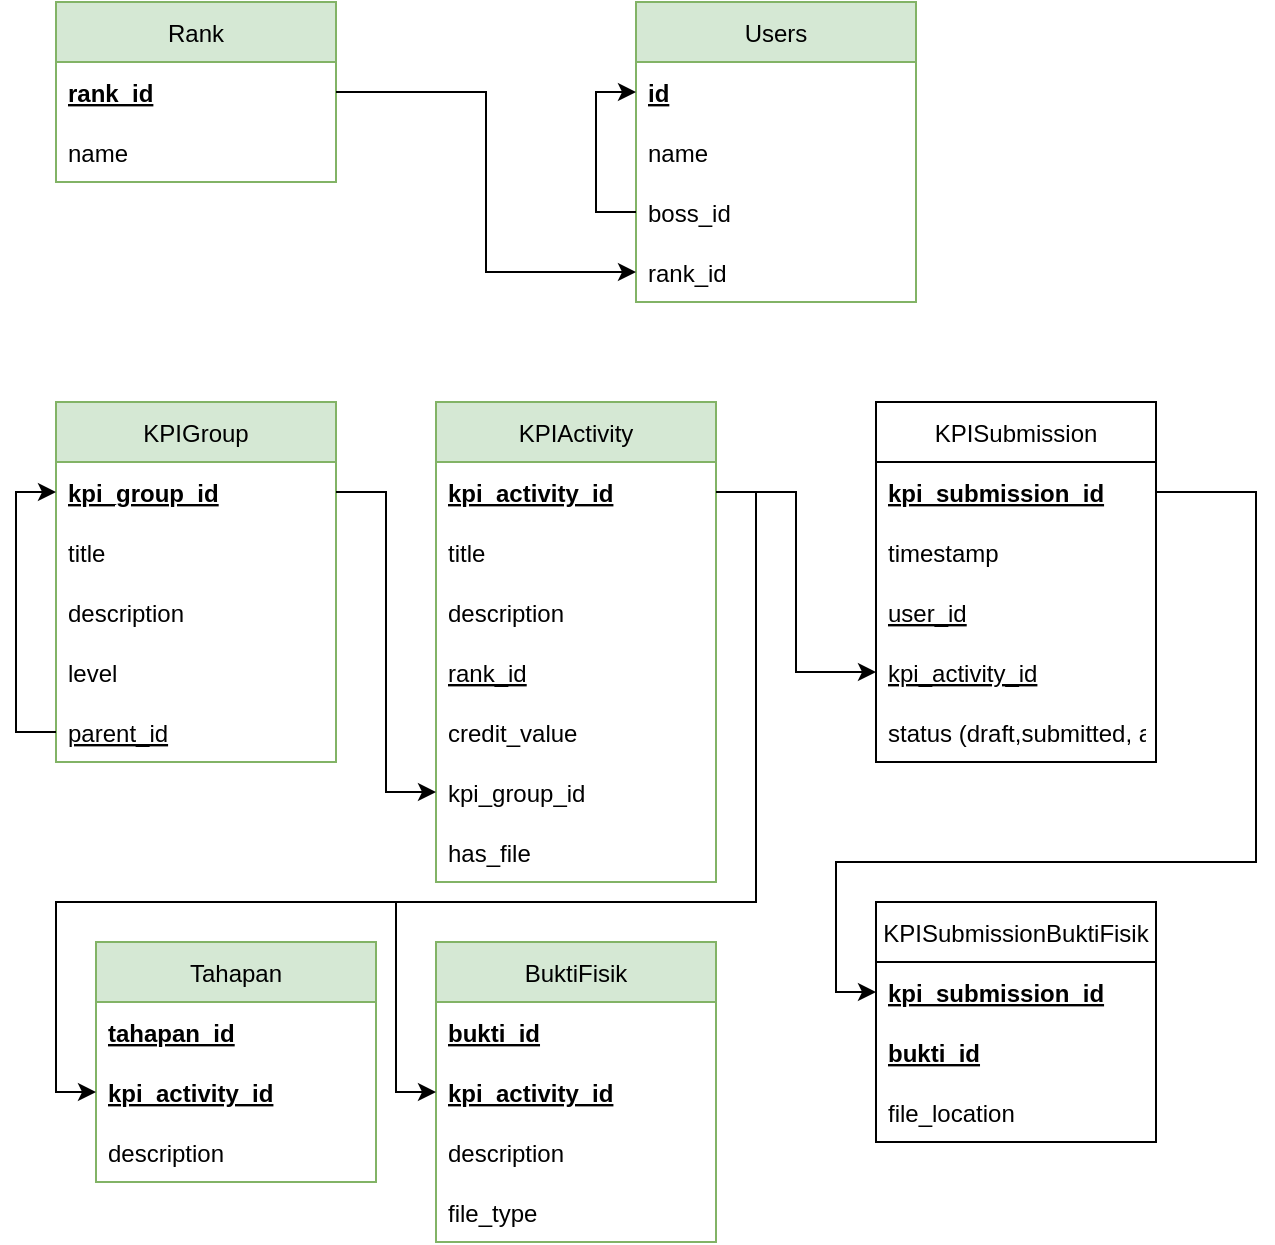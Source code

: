 <mxfile version="17.4.0" type="device" pages="5"><diagram id="14cE-XLhxJ6OmnwKw5Cr" name="PDM"><mxGraphModel dx="1422" dy="762" grid="1" gridSize="10" guides="1" tooltips="1" connect="1" arrows="1" fold="1" page="1" pageScale="1" pageWidth="850" pageHeight="1100" math="0" shadow="0"><root><mxCell id="0"/><mxCell id="1" parent="0"/><mxCell id="bkSKcdSWzAVuyO9yevNX-20" value="Users" style="swimlane;fontStyle=0;childLayout=stackLayout;horizontal=1;startSize=30;horizontalStack=0;resizeParent=1;resizeParentMax=0;resizeLast=0;collapsible=1;marginBottom=0;fillColor=#d5e8d4;strokeColor=#82b366;" parent="1" vertex="1"><mxGeometry x="600" y="150" width="140" height="150" as="geometry"/></mxCell><mxCell id="bkSKcdSWzAVuyO9yevNX-21" value="id" style="text;strokeColor=none;fillColor=none;align=left;verticalAlign=middle;spacingLeft=4;spacingRight=4;overflow=hidden;points=[[0,0.5],[1,0.5]];portConstraint=eastwest;rotatable=0;fontStyle=5" parent="bkSKcdSWzAVuyO9yevNX-20" vertex="1"><mxGeometry y="30" width="140" height="30" as="geometry"/></mxCell><mxCell id="bkSKcdSWzAVuyO9yevNX-22" value="name" style="text;strokeColor=none;fillColor=none;align=left;verticalAlign=middle;spacingLeft=4;spacingRight=4;overflow=hidden;points=[[0,0.5],[1,0.5]];portConstraint=eastwest;rotatable=0;" parent="bkSKcdSWzAVuyO9yevNX-20" vertex="1"><mxGeometry y="60" width="140" height="30" as="geometry"/></mxCell><mxCell id="bkSKcdSWzAVuyO9yevNX-58" style="edgeStyle=orthogonalEdgeStyle;rounded=0;orthogonalLoop=1;jettySize=auto;html=1;exitX=0;exitY=0.5;exitDx=0;exitDy=0;entryX=0;entryY=0.5;entryDx=0;entryDy=0;" parent="bkSKcdSWzAVuyO9yevNX-20" source="bkSKcdSWzAVuyO9yevNX-23" target="bkSKcdSWzAVuyO9yevNX-21" edge="1"><mxGeometry relative="1" as="geometry"/></mxCell><mxCell id="bkSKcdSWzAVuyO9yevNX-23" value="boss_id" style="text;strokeColor=none;fillColor=none;align=left;verticalAlign=middle;spacingLeft=4;spacingRight=4;overflow=hidden;points=[[0,0.5],[1,0.5]];portConstraint=eastwest;rotatable=0;" parent="bkSKcdSWzAVuyO9yevNX-20" vertex="1"><mxGeometry y="90" width="140" height="30" as="geometry"/></mxCell><mxCell id="bkSKcdSWzAVuyO9yevNX-59" value="rank_id" style="text;strokeColor=none;fillColor=none;align=left;verticalAlign=middle;spacingLeft=4;spacingRight=4;overflow=hidden;points=[[0,0.5],[1,0.5]];portConstraint=eastwest;rotatable=0;" parent="bkSKcdSWzAVuyO9yevNX-20" vertex="1"><mxGeometry y="120" width="140" height="30" as="geometry"/></mxCell><mxCell id="bkSKcdSWzAVuyO9yevNX-35" value="KPIActivity" style="swimlane;fontStyle=0;childLayout=stackLayout;horizontal=1;startSize=30;horizontalStack=0;resizeParent=1;resizeParentMax=0;resizeLast=0;collapsible=1;marginBottom=0;fillColor=#d5e8d4;strokeColor=#82b366;" parent="1" vertex="1"><mxGeometry x="500" y="350" width="140" height="240" as="geometry"/></mxCell><mxCell id="bkSKcdSWzAVuyO9yevNX-36" value="kpi_activity_id" style="text;strokeColor=none;fillColor=none;align=left;verticalAlign=middle;spacingLeft=4;spacingRight=4;overflow=hidden;points=[[0,0.5],[1,0.5]];portConstraint=eastwest;rotatable=0;fontStyle=5" parent="bkSKcdSWzAVuyO9yevNX-35" vertex="1"><mxGeometry y="30" width="140" height="30" as="geometry"/></mxCell><mxCell id="bkSKcdSWzAVuyO9yevNX-37" value="title" style="text;strokeColor=none;fillColor=none;align=left;verticalAlign=middle;spacingLeft=4;spacingRight=4;overflow=hidden;points=[[0,0.5],[1,0.5]];portConstraint=eastwest;rotatable=0;" parent="bkSKcdSWzAVuyO9yevNX-35" vertex="1"><mxGeometry y="60" width="140" height="30" as="geometry"/></mxCell><mxCell id="bkSKcdSWzAVuyO9yevNX-38" value="description" style="text;strokeColor=none;fillColor=none;align=left;verticalAlign=middle;spacingLeft=4;spacingRight=4;overflow=hidden;points=[[0,0.5],[1,0.5]];portConstraint=eastwest;rotatable=0;" parent="bkSKcdSWzAVuyO9yevNX-35" vertex="1"><mxGeometry y="90" width="140" height="30" as="geometry"/></mxCell><mxCell id="iRIwtRHynOTm3oCSYxaV-19" value="rank_id" style="text;strokeColor=none;fillColor=none;align=left;verticalAlign=middle;spacingLeft=4;spacingRight=4;overflow=hidden;points=[[0,0.5],[1,0.5]];portConstraint=eastwest;rotatable=0;fontStyle=4" parent="bkSKcdSWzAVuyO9yevNX-35" vertex="1"><mxGeometry y="120" width="140" height="30" as="geometry"/></mxCell><mxCell id="bkSKcdSWzAVuyO9yevNX-40" value="credit_value" style="text;strokeColor=none;fillColor=none;align=left;verticalAlign=middle;spacingLeft=4;spacingRight=4;overflow=hidden;points=[[0,0.5],[1,0.5]];portConstraint=eastwest;rotatable=0;" parent="bkSKcdSWzAVuyO9yevNX-35" vertex="1"><mxGeometry y="150" width="140" height="30" as="geometry"/></mxCell><mxCell id="bkSKcdSWzAVuyO9yevNX-41" value="kpi_group_id" style="text;strokeColor=none;fillColor=none;align=left;verticalAlign=middle;spacingLeft=4;spacingRight=4;overflow=hidden;points=[[0,0.5],[1,0.5]];portConstraint=eastwest;rotatable=0;" parent="bkSKcdSWzAVuyO9yevNX-35" vertex="1"><mxGeometry y="180" width="140" height="30" as="geometry"/></mxCell><mxCell id="bkSKcdSWzAVuyO9yevNX-56" value="has_file" style="text;strokeColor=none;fillColor=none;align=left;verticalAlign=middle;spacingLeft=4;spacingRight=4;overflow=hidden;points=[[0,0.5],[1,0.5]];portConstraint=eastwest;rotatable=0;" parent="bkSKcdSWzAVuyO9yevNX-35" vertex="1"><mxGeometry y="210" width="140" height="30" as="geometry"/></mxCell><mxCell id="bkSKcdSWzAVuyO9yevNX-42" value="KPISubmission" style="swimlane;fontStyle=0;childLayout=stackLayout;horizontal=1;startSize=30;horizontalStack=0;resizeParent=1;resizeParentMax=0;resizeLast=0;collapsible=1;marginBottom=0;" parent="1" vertex="1"><mxGeometry x="720" y="350" width="140" height="180" as="geometry"/></mxCell><mxCell id="iRIwtRHynOTm3oCSYxaV-26" value="kpi_submission_id" style="text;strokeColor=none;fillColor=none;align=left;verticalAlign=middle;spacingLeft=4;spacingRight=4;overflow=hidden;points=[[0,0.5],[1,0.5]];portConstraint=eastwest;rotatable=0;fontStyle=5" parent="bkSKcdSWzAVuyO9yevNX-42" vertex="1"><mxGeometry y="30" width="140" height="30" as="geometry"/></mxCell><mxCell id="bkSKcdSWzAVuyO9yevNX-43" value="timestamp" style="text;strokeColor=none;fillColor=none;align=left;verticalAlign=middle;spacingLeft=4;spacingRight=4;overflow=hidden;points=[[0,0.5],[1,0.5]];portConstraint=eastwest;rotatable=0;fontStyle=0" parent="bkSKcdSWzAVuyO9yevNX-42" vertex="1"><mxGeometry y="60" width="140" height="30" as="geometry"/></mxCell><mxCell id="bkSKcdSWzAVuyO9yevNX-44" value="user_id" style="text;strokeColor=none;fillColor=none;align=left;verticalAlign=middle;spacingLeft=4;spacingRight=4;overflow=hidden;points=[[0,0.5],[1,0.5]];portConstraint=eastwest;rotatable=0;fontStyle=4" parent="bkSKcdSWzAVuyO9yevNX-42" vertex="1"><mxGeometry y="90" width="140" height="30" as="geometry"/></mxCell><mxCell id="bkSKcdSWzAVuyO9yevNX-45" value="kpi_activity_id" style="text;strokeColor=none;fillColor=none;align=left;verticalAlign=middle;spacingLeft=4;spacingRight=4;overflow=hidden;points=[[0,0.5],[1,0.5]];portConstraint=eastwest;rotatable=0;fontStyle=4" parent="bkSKcdSWzAVuyO9yevNX-42" vertex="1"><mxGeometry y="120" width="140" height="30" as="geometry"/></mxCell><mxCell id="bkSKcdSWzAVuyO9yevNX-53" value="status (draft,submitted, approved, declined)" style="text;strokeColor=none;fillColor=none;align=left;verticalAlign=middle;spacingLeft=4;spacingRight=4;overflow=hidden;points=[[0,0.5],[1,0.5]];portConstraint=eastwest;rotatable=0;fontStyle=0" parent="bkSKcdSWzAVuyO9yevNX-42" vertex="1"><mxGeometry y="150" width="140" height="30" as="geometry"/></mxCell><mxCell id="bkSKcdSWzAVuyO9yevNX-55" style="edgeStyle=orthogonalEdgeStyle;rounded=0;orthogonalLoop=1;jettySize=auto;html=1;exitX=1;exitY=0.5;exitDx=0;exitDy=0;entryX=0;entryY=0.5;entryDx=0;entryDy=0;" parent="1" source="bkSKcdSWzAVuyO9yevNX-36" target="bkSKcdSWzAVuyO9yevNX-45" edge="1"><mxGeometry relative="1" as="geometry"/></mxCell><mxCell id="bkSKcdSWzAVuyO9yevNX-60" value="KPIGroup" style="swimlane;fontStyle=0;childLayout=stackLayout;horizontal=1;startSize=30;horizontalStack=0;resizeParent=1;resizeParentMax=0;resizeLast=0;collapsible=1;marginBottom=0;fillColor=#d5e8d4;strokeColor=#82b366;" parent="1" vertex="1"><mxGeometry x="310" y="350" width="140" height="180" as="geometry"/></mxCell><mxCell id="bkSKcdSWzAVuyO9yevNX-61" value="kpi_group_id" style="text;strokeColor=none;fillColor=none;align=left;verticalAlign=middle;spacingLeft=4;spacingRight=4;overflow=hidden;points=[[0,0.5],[1,0.5]];portConstraint=eastwest;rotatable=0;fontStyle=5" parent="bkSKcdSWzAVuyO9yevNX-60" vertex="1"><mxGeometry y="30" width="140" height="30" as="geometry"/></mxCell><mxCell id="bkSKcdSWzAVuyO9yevNX-62" value="title" style="text;strokeColor=none;fillColor=none;align=left;verticalAlign=middle;spacingLeft=4;spacingRight=4;overflow=hidden;points=[[0,0.5],[1,0.5]];portConstraint=eastwest;rotatable=0;" parent="bkSKcdSWzAVuyO9yevNX-60" vertex="1"><mxGeometry y="60" width="140" height="30" as="geometry"/></mxCell><mxCell id="bkSKcdSWzAVuyO9yevNX-63" value="description" style="text;strokeColor=none;fillColor=none;align=left;verticalAlign=middle;spacingLeft=4;spacingRight=4;overflow=hidden;points=[[0,0.5],[1,0.5]];portConstraint=eastwest;rotatable=0;" parent="bkSKcdSWzAVuyO9yevNX-60" vertex="1"><mxGeometry y="90" width="140" height="30" as="geometry"/></mxCell><mxCell id="bkSKcdSWzAVuyO9yevNX-64" value="level" style="text;strokeColor=none;fillColor=none;align=left;verticalAlign=middle;spacingLeft=4;spacingRight=4;overflow=hidden;points=[[0,0.5],[1,0.5]];portConstraint=eastwest;rotatable=0;" parent="bkSKcdSWzAVuyO9yevNX-60" vertex="1"><mxGeometry y="120" width="140" height="30" as="geometry"/></mxCell><mxCell id="iRIwtRHynOTm3oCSYxaV-33" style="edgeStyle=orthogonalEdgeStyle;rounded=0;orthogonalLoop=1;jettySize=auto;html=1;exitX=0;exitY=0.5;exitDx=0;exitDy=0;entryX=0;entryY=0.5;entryDx=0;entryDy=0;" parent="bkSKcdSWzAVuyO9yevNX-60" source="bkSKcdSWzAVuyO9yevNX-65" target="bkSKcdSWzAVuyO9yevNX-61" edge="1"><mxGeometry relative="1" as="geometry"/></mxCell><mxCell id="bkSKcdSWzAVuyO9yevNX-65" value="parent_id" style="text;strokeColor=none;fillColor=none;align=left;verticalAlign=middle;spacingLeft=4;spacingRight=4;overflow=hidden;points=[[0,0.5],[1,0.5]];portConstraint=eastwest;rotatable=0;fontStyle=4" parent="bkSKcdSWzAVuyO9yevNX-60" vertex="1"><mxGeometry y="150" width="140" height="30" as="geometry"/></mxCell><mxCell id="iRIwtRHynOTm3oCSYxaV-1" value="Rank" style="swimlane;fontStyle=0;childLayout=stackLayout;horizontal=1;startSize=30;horizontalStack=0;resizeParent=1;resizeParentMax=0;resizeLast=0;collapsible=1;marginBottom=0;fillColor=#d5e8d4;strokeColor=#82b366;" parent="1" vertex="1"><mxGeometry x="310" y="150" width="140" height="90" as="geometry"/></mxCell><mxCell id="iRIwtRHynOTm3oCSYxaV-2" value="rank_id" style="text;strokeColor=none;fillColor=none;align=left;verticalAlign=middle;spacingLeft=4;spacingRight=4;overflow=hidden;points=[[0,0.5],[1,0.5]];portConstraint=eastwest;rotatable=0;fontStyle=5" parent="iRIwtRHynOTm3oCSYxaV-1" vertex="1"><mxGeometry y="30" width="140" height="30" as="geometry"/></mxCell><mxCell id="iRIwtRHynOTm3oCSYxaV-3" value="name" style="text;strokeColor=none;fillColor=none;align=left;verticalAlign=middle;spacingLeft=4;spacingRight=4;overflow=hidden;points=[[0,0.5],[1,0.5]];portConstraint=eastwest;rotatable=0;" parent="iRIwtRHynOTm3oCSYxaV-1" vertex="1"><mxGeometry y="60" width="140" height="30" as="geometry"/></mxCell><mxCell id="iRIwtRHynOTm3oCSYxaV-7" value="Tahapan" style="swimlane;fontStyle=0;childLayout=stackLayout;horizontal=1;startSize=30;horizontalStack=0;resizeParent=1;resizeParentMax=0;resizeLast=0;collapsible=1;marginBottom=0;fillColor=#d5e8d4;strokeColor=#82b366;" parent="1" vertex="1"><mxGeometry x="330" y="620" width="140" height="120" as="geometry"/></mxCell><mxCell id="iRIwtRHynOTm3oCSYxaV-8" value="tahapan_id" style="text;strokeColor=none;fillColor=none;align=left;verticalAlign=middle;spacingLeft=4;spacingRight=4;overflow=hidden;points=[[0,0.5],[1,0.5]];portConstraint=eastwest;rotatable=0;fontStyle=5" parent="iRIwtRHynOTm3oCSYxaV-7" vertex="1"><mxGeometry y="30" width="140" height="30" as="geometry"/></mxCell><mxCell id="iRIwtRHynOTm3oCSYxaV-9" value="kpi_activity_id" style="text;strokeColor=none;fillColor=none;align=left;verticalAlign=middle;spacingLeft=4;spacingRight=4;overflow=hidden;points=[[0,0.5],[1,0.5]];portConstraint=eastwest;rotatable=0;fontStyle=5" parent="iRIwtRHynOTm3oCSYxaV-7" vertex="1"><mxGeometry y="60" width="140" height="30" as="geometry"/></mxCell><mxCell id="iRIwtRHynOTm3oCSYxaV-10" value="description" style="text;strokeColor=none;fillColor=none;align=left;verticalAlign=middle;spacingLeft=4;spacingRight=4;overflow=hidden;points=[[0,0.5],[1,0.5]];portConstraint=eastwest;rotatable=0;" parent="iRIwtRHynOTm3oCSYxaV-7" vertex="1"><mxGeometry y="90" width="140" height="30" as="geometry"/></mxCell><mxCell id="iRIwtRHynOTm3oCSYxaV-14" value="BuktiFisik" style="swimlane;fontStyle=0;childLayout=stackLayout;horizontal=1;startSize=30;horizontalStack=0;resizeParent=1;resizeParentMax=0;resizeLast=0;collapsible=1;marginBottom=0;fillColor=#d5e8d4;strokeColor=#82b366;" parent="1" vertex="1"><mxGeometry x="500" y="620" width="140" height="150" as="geometry"/></mxCell><mxCell id="iRIwtRHynOTm3oCSYxaV-15" value="bukti_id" style="text;strokeColor=none;fillColor=none;align=left;verticalAlign=middle;spacingLeft=4;spacingRight=4;overflow=hidden;points=[[0,0.5],[1,0.5]];portConstraint=eastwest;rotatable=0;fontStyle=5" parent="iRIwtRHynOTm3oCSYxaV-14" vertex="1"><mxGeometry y="30" width="140" height="30" as="geometry"/></mxCell><mxCell id="iRIwtRHynOTm3oCSYxaV-16" value="kpi_activity_id" style="text;strokeColor=none;fillColor=none;align=left;verticalAlign=middle;spacingLeft=4;spacingRight=4;overflow=hidden;points=[[0,0.5],[1,0.5]];portConstraint=eastwest;rotatable=0;fontStyle=5" parent="iRIwtRHynOTm3oCSYxaV-14" vertex="1"><mxGeometry y="60" width="140" height="30" as="geometry"/></mxCell><mxCell id="iRIwtRHynOTm3oCSYxaV-17" value="description" style="text;strokeColor=none;fillColor=none;align=left;verticalAlign=middle;spacingLeft=4;spacingRight=4;overflow=hidden;points=[[0,0.5],[1,0.5]];portConstraint=eastwest;rotatable=0;" parent="iRIwtRHynOTm3oCSYxaV-14" vertex="1"><mxGeometry y="90" width="140" height="30" as="geometry"/></mxCell><mxCell id="iRIwtRHynOTm3oCSYxaV-18" value="file_type" style="text;strokeColor=none;fillColor=none;align=left;verticalAlign=middle;spacingLeft=4;spacingRight=4;overflow=hidden;points=[[0,0.5],[1,0.5]];portConstraint=eastwest;rotatable=0;" parent="iRIwtRHynOTm3oCSYxaV-14" vertex="1"><mxGeometry y="120" width="140" height="30" as="geometry"/></mxCell><mxCell id="iRIwtRHynOTm3oCSYxaV-20" value="KPISubmissionBuktiFisik" style="swimlane;fontStyle=0;childLayout=stackLayout;horizontal=1;startSize=30;horizontalStack=0;resizeParent=1;resizeParentMax=0;resizeLast=0;collapsible=1;marginBottom=0;" parent="1" vertex="1"><mxGeometry x="720" y="600" width="140" height="120" as="geometry"/></mxCell><mxCell id="iRIwtRHynOTm3oCSYxaV-21" value="kpi_submission_id" style="text;strokeColor=none;fillColor=none;align=left;verticalAlign=middle;spacingLeft=4;spacingRight=4;overflow=hidden;points=[[0,0.5],[1,0.5]];portConstraint=eastwest;rotatable=0;fontStyle=5" parent="iRIwtRHynOTm3oCSYxaV-20" vertex="1"><mxGeometry y="30" width="140" height="30" as="geometry"/></mxCell><mxCell id="iRIwtRHynOTm3oCSYxaV-28" value="bukti_id" style="text;strokeColor=none;fillColor=none;align=left;verticalAlign=middle;spacingLeft=4;spacingRight=4;overflow=hidden;points=[[0,0.5],[1,0.5]];portConstraint=eastwest;rotatable=0;fontStyle=5" parent="iRIwtRHynOTm3oCSYxaV-20" vertex="1"><mxGeometry y="60" width="140" height="30" as="geometry"/></mxCell><mxCell id="iRIwtRHynOTm3oCSYxaV-24" value="file_location" style="text;strokeColor=none;fillColor=none;align=left;verticalAlign=middle;spacingLeft=4;spacingRight=4;overflow=hidden;points=[[0,0.5],[1,0.5]];portConstraint=eastwest;rotatable=0;" parent="iRIwtRHynOTm3oCSYxaV-20" vertex="1"><mxGeometry y="90" width="140" height="30" as="geometry"/></mxCell><mxCell id="iRIwtRHynOTm3oCSYxaV-30" style="edgeStyle=orthogonalEdgeStyle;rounded=0;orthogonalLoop=1;jettySize=auto;html=1;exitX=1;exitY=0.5;exitDx=0;exitDy=0;entryX=0;entryY=0.5;entryDx=0;entryDy=0;" parent="1" source="iRIwtRHynOTm3oCSYxaV-26" target="iRIwtRHynOTm3oCSYxaV-21" edge="1"><mxGeometry relative="1" as="geometry"><Array as="points"><mxPoint x="910" y="395"/><mxPoint x="910" y="580"/><mxPoint x="700" y="580"/><mxPoint x="700" y="645"/></Array></mxGeometry></mxCell><mxCell id="iRIwtRHynOTm3oCSYxaV-31" style="edgeStyle=orthogonalEdgeStyle;rounded=0;orthogonalLoop=1;jettySize=auto;html=1;exitX=1;exitY=0.5;exitDx=0;exitDy=0;entryX=0;entryY=0.5;entryDx=0;entryDy=0;" parent="1" source="iRIwtRHynOTm3oCSYxaV-2" target="bkSKcdSWzAVuyO9yevNX-59" edge="1"><mxGeometry relative="1" as="geometry"/></mxCell><mxCell id="iRIwtRHynOTm3oCSYxaV-32" style="edgeStyle=orthogonalEdgeStyle;rounded=0;orthogonalLoop=1;jettySize=auto;html=1;exitX=1;exitY=0.5;exitDx=0;exitDy=0;entryX=0;entryY=0.5;entryDx=0;entryDy=0;" parent="1" source="bkSKcdSWzAVuyO9yevNX-61" target="bkSKcdSWzAVuyO9yevNX-41" edge="1"><mxGeometry relative="1" as="geometry"/></mxCell><mxCell id="iRIwtRHynOTm3oCSYxaV-34" style="edgeStyle=orthogonalEdgeStyle;rounded=0;orthogonalLoop=1;jettySize=auto;html=1;exitX=1;exitY=0.5;exitDx=0;exitDy=0;entryX=0;entryY=0.5;entryDx=0;entryDy=0;" parent="1" source="bkSKcdSWzAVuyO9yevNX-36" target="iRIwtRHynOTm3oCSYxaV-9" edge="1"><mxGeometry relative="1" as="geometry"><Array as="points"><mxPoint x="660" y="395"/><mxPoint x="660" y="600"/><mxPoint x="310" y="600"/><mxPoint x="310" y="695"/></Array></mxGeometry></mxCell><mxCell id="iRIwtRHynOTm3oCSYxaV-35" style="edgeStyle=orthogonalEdgeStyle;rounded=0;orthogonalLoop=1;jettySize=auto;html=1;exitX=1;exitY=0.5;exitDx=0;exitDy=0;entryX=0;entryY=0.5;entryDx=0;entryDy=0;" parent="1" source="bkSKcdSWzAVuyO9yevNX-36" target="iRIwtRHynOTm3oCSYxaV-16" edge="1"><mxGeometry relative="1" as="geometry"><mxPoint x="670" y="670" as="targetPoint"/><Array as="points"><mxPoint x="660" y="395"/><mxPoint x="660" y="600"/><mxPoint x="480" y="600"/><mxPoint x="480" y="695"/></Array></mxGeometry></mxCell></root></mxGraphModel></diagram><diagram name="PDMScrapped" id="Z7CkFbzLG-oOicDCG9cI"><mxGraphModel dx="1422" dy="762" grid="1" gridSize="10" guides="1" tooltips="1" connect="1" arrows="1" fold="1" page="1" pageScale="1" pageWidth="850" pageHeight="1100" math="0" shadow="0"><root><mxCell id="kWEoszTuLVrnUbtyvOeo-0"/><mxCell id="kWEoszTuLVrnUbtyvOeo-1" parent="kWEoszTuLVrnUbtyvOeo-0"/><mxCell id="kWEoszTuLVrnUbtyvOeo-2" value="Users" style="swimlane;fontStyle=0;childLayout=stackLayout;horizontal=1;startSize=30;horizontalStack=0;resizeParent=1;resizeParentMax=0;resizeLast=0;collapsible=1;marginBottom=0;fillColor=#d5e8d4;strokeColor=#82b366;" parent="kWEoszTuLVrnUbtyvOeo-1" vertex="1"><mxGeometry x="600" y="260" width="140" height="60" as="geometry"/></mxCell><mxCell id="kWEoszTuLVrnUbtyvOeo-7" value=" " style="text;strokeColor=none;fillColor=none;align=left;verticalAlign=middle;spacingLeft=4;spacingRight=4;overflow=hidden;points=[[0,0.5],[1,0.5]];portConstraint=eastwest;rotatable=0;" parent="kWEoszTuLVrnUbtyvOeo-2" vertex="1"><mxGeometry y="30" width="140" height="30" as="geometry"/></mxCell><mxCell id="kWEoszTuLVrnUbtyvOeo-8" value="KPIActivity" style="swimlane;fontStyle=0;childLayout=stackLayout;horizontal=1;startSize=30;horizontalStack=0;resizeParent=1;resizeParentMax=0;resizeLast=0;collapsible=1;marginBottom=0;fillColor=#d5e8d4;strokeColor=#82b366;" parent="kWEoszTuLVrnUbtyvOeo-1" vertex="1"><mxGeometry x="500" y="350" width="140" height="60" as="geometry"/></mxCell><mxCell id="kWEoszTuLVrnUbtyvOeo-14" value=" " style="text;strokeColor=none;fillColor=none;align=left;verticalAlign=middle;spacingLeft=4;spacingRight=4;overflow=hidden;points=[[0,0.5],[1,0.5]];portConstraint=eastwest;rotatable=0;" parent="kWEoszTuLVrnUbtyvOeo-8" vertex="1"><mxGeometry y="30" width="140" height="30" as="geometry"/></mxCell><mxCell id="kWEoszTuLVrnUbtyvOeo-16" value="KPISubmission" style="swimlane;fontStyle=0;childLayout=stackLayout;horizontal=1;startSize=30;horizontalStack=0;resizeParent=1;resizeParentMax=0;resizeLast=0;collapsible=1;marginBottom=0;" parent="kWEoszTuLVrnUbtyvOeo-1" vertex="1"><mxGeometry x="720" y="350" width="140" height="60" as="geometry"/></mxCell><mxCell id="kWEoszTuLVrnUbtyvOeo-20" value=" " style="text;strokeColor=none;fillColor=none;align=left;verticalAlign=middle;spacingLeft=4;spacingRight=4;overflow=hidden;points=[[0,0.5],[1,0.5]];portConstraint=eastwest;rotatable=0;fontStyle=4" parent="kWEoszTuLVrnUbtyvOeo-16" vertex="1"><mxGeometry y="30" width="140" height="30" as="geometry"/></mxCell><mxCell id="kWEoszTuLVrnUbtyvOeo-25" style="edgeStyle=orthogonalEdgeStyle;rounded=0;orthogonalLoop=1;jettySize=auto;html=1;exitX=1;exitY=0.5;exitDx=0;exitDy=0;entryX=0;entryY=0.5;entryDx=0;entryDy=0;" parent="kWEoszTuLVrnUbtyvOeo-1" target="kWEoszTuLVrnUbtyvOeo-20" edge="1"><mxGeometry relative="1" as="geometry"><mxPoint x="640" y="395" as="sourcePoint"/></mxGeometry></mxCell><mxCell id="kWEoszTuLVrnUbtyvOeo-26" value="KPIGroup" style="swimlane;fontStyle=0;childLayout=stackLayout;horizontal=1;startSize=30;horizontalStack=0;resizeParent=1;resizeParentMax=0;resizeLast=0;collapsible=1;marginBottom=0;fillColor=#d5e8d4;strokeColor=#82b366;" parent="kWEoszTuLVrnUbtyvOeo-1" vertex="1"><mxGeometry x="310" y="350" width="140" height="60" as="geometry"/></mxCell><mxCell id="kWEoszTuLVrnUbtyvOeo-33" value=" " style="text;strokeColor=none;fillColor=none;align=left;verticalAlign=middle;spacingLeft=4;spacingRight=4;overflow=hidden;points=[[0,0.5],[1,0.5]];portConstraint=eastwest;rotatable=0;" parent="kWEoszTuLVrnUbtyvOeo-26" vertex="1"><mxGeometry y="30" width="140" height="30" as="geometry"/></mxCell><mxCell id="kWEoszTuLVrnUbtyvOeo-34" value="Rank" style="swimlane;fontStyle=0;childLayout=stackLayout;horizontal=1;startSize=30;horizontalStack=0;resizeParent=1;resizeParentMax=0;resizeLast=0;collapsible=1;marginBottom=0;fillColor=#d5e8d4;strokeColor=#82b366;" parent="kWEoszTuLVrnUbtyvOeo-1" vertex="1"><mxGeometry x="310" y="260" width="140" height="60" as="geometry"/></mxCell><mxCell id="kWEoszTuLVrnUbtyvOeo-35" value=" " style="text;strokeColor=none;fillColor=none;align=left;verticalAlign=middle;spacingLeft=4;spacingRight=4;overflow=hidden;points=[[0,0.5],[1,0.5]];portConstraint=eastwest;rotatable=0;fontStyle=5" parent="kWEoszTuLVrnUbtyvOeo-34" vertex="1"><mxGeometry y="30" width="140" height="30" as="geometry"/></mxCell><mxCell id="kWEoszTuLVrnUbtyvOeo-37" value="Tahapan" style="swimlane;fontStyle=0;childLayout=stackLayout;horizontal=1;startSize=30;horizontalStack=0;resizeParent=1;resizeParentMax=0;resizeLast=0;collapsible=1;marginBottom=0;fillColor=#d5e8d4;strokeColor=#82b366;" parent="kWEoszTuLVrnUbtyvOeo-1" vertex="1"><mxGeometry x="332" y="485" width="140" height="60" as="geometry"/></mxCell><mxCell id="kWEoszTuLVrnUbtyvOeo-39" value=" " style="text;strokeColor=none;fillColor=none;align=left;verticalAlign=middle;spacingLeft=4;spacingRight=4;overflow=hidden;points=[[0,0.5],[1,0.5]];portConstraint=eastwest;rotatable=0;fontStyle=5" parent="kWEoszTuLVrnUbtyvOeo-37" vertex="1"><mxGeometry y="30" width="140" height="30" as="geometry"/></mxCell><mxCell id="kWEoszTuLVrnUbtyvOeo-41" value="BuktiFisik" style="swimlane;fontStyle=0;childLayout=stackLayout;horizontal=1;startSize=30;horizontalStack=0;resizeParent=1;resizeParentMax=0;resizeLast=0;collapsible=1;marginBottom=0;fillColor=#d5e8d4;strokeColor=#82b366;" parent="kWEoszTuLVrnUbtyvOeo-1" vertex="1"><mxGeometry x="502" y="485" width="140" height="60" as="geometry"/></mxCell><mxCell id="kWEoszTuLVrnUbtyvOeo-43" value=" " style="text;strokeColor=none;fillColor=none;align=left;verticalAlign=middle;spacingLeft=4;spacingRight=4;overflow=hidden;points=[[0,0.5],[1,0.5]];portConstraint=eastwest;rotatable=0;fontStyle=5" parent="kWEoszTuLVrnUbtyvOeo-41" vertex="1"><mxGeometry y="30" width="140" height="30" as="geometry"/></mxCell><mxCell id="kWEoszTuLVrnUbtyvOeo-46" value="KPISubmissionBuktiFisik" style="swimlane;fontStyle=0;childLayout=stackLayout;horizontal=1;startSize=30;horizontalStack=0;resizeParent=1;resizeParentMax=0;resizeLast=0;collapsible=1;marginBottom=0;" parent="kWEoszTuLVrnUbtyvOeo-1" vertex="1"><mxGeometry x="720" y="480" width="140" height="60" as="geometry"/></mxCell><mxCell id="kWEoszTuLVrnUbtyvOeo-49" value=" " style="text;strokeColor=none;fillColor=none;align=left;verticalAlign=middle;spacingLeft=4;spacingRight=4;overflow=hidden;points=[[0,0.5],[1,0.5]];portConstraint=eastwest;rotatable=0;" parent="kWEoszTuLVrnUbtyvOeo-46" vertex="1"><mxGeometry y="30" width="140" height="30" as="geometry"/></mxCell><mxCell id="kWEoszTuLVrnUbtyvOeo-52" style="edgeStyle=orthogonalEdgeStyle;rounded=0;orthogonalLoop=1;jettySize=auto;html=1;exitX=1;exitY=0.5;exitDx=0;exitDy=0;entryX=0;entryY=0.5;entryDx=0;entryDy=0;" parent="kWEoszTuLVrnUbtyvOeo-1" source="kWEoszTuLVrnUbtyvOeo-35" target="kWEoszTuLVrnUbtyvOeo-7" edge="1"><mxGeometry relative="1" as="geometry"/></mxCell><mxCell id="kWEoszTuLVrnUbtyvOeo-53" style="edgeStyle=orthogonalEdgeStyle;rounded=0;orthogonalLoop=1;jettySize=auto;html=1;exitX=1;exitY=0.5;exitDx=0;exitDy=0;entryX=0;entryY=0.5;entryDx=0;entryDy=0;" parent="kWEoszTuLVrnUbtyvOeo-1" target="kWEoszTuLVrnUbtyvOeo-14" edge="1"><mxGeometry relative="1" as="geometry"><mxPoint x="450" y="395" as="sourcePoint"/></mxGeometry></mxCell><mxCell id="kWEoszTuLVrnUbtyvOeo-54" style="edgeStyle=orthogonalEdgeStyle;rounded=0;orthogonalLoop=1;jettySize=auto;html=1;exitX=1;exitY=0.5;exitDx=0;exitDy=0;entryX=0;entryY=0.5;entryDx=0;entryDy=0;" parent="kWEoszTuLVrnUbtyvOeo-1" target="kWEoszTuLVrnUbtyvOeo-39" edge="1"><mxGeometry relative="1" as="geometry"><Array as="points"><mxPoint x="660" y="395"/><mxPoint x="660" y="460"/><mxPoint x="310" y="460"/><mxPoint x="310" y="530"/><mxPoint x="330" y="530"/></Array><mxPoint x="640" y="395" as="sourcePoint"/></mxGeometry></mxCell><mxCell id="kWEoszTuLVrnUbtyvOeo-55" style="edgeStyle=orthogonalEdgeStyle;rounded=0;orthogonalLoop=1;jettySize=auto;html=1;exitX=1;exitY=0.5;exitDx=0;exitDy=0;entryX=0;entryY=0.5;entryDx=0;entryDy=0;" parent="kWEoszTuLVrnUbtyvOeo-1" target="kWEoszTuLVrnUbtyvOeo-43" edge="1"><mxGeometry relative="1" as="geometry"><mxPoint x="670" y="670" as="targetPoint"/><Array as="points"><mxPoint x="660" y="395"/><mxPoint x="660" y="460"/><mxPoint x="480" y="460"/><mxPoint x="480" y="530"/><mxPoint x="500" y="530"/></Array><mxPoint x="640" y="395" as="sourcePoint"/></mxGeometry></mxCell><mxCell id="C5mwc8EPxgnjVbsPDSWz-5" style="edgeStyle=orthogonalEdgeStyle;rounded=0;orthogonalLoop=1;jettySize=auto;html=1;exitX=1;exitY=0.5;exitDx=0;exitDy=0;entryX=0;entryY=0.5;entryDx=0;entryDy=0;" parent="kWEoszTuLVrnUbtyvOeo-1" source="kWEoszTuLVrnUbtyvOeo-20" target="kWEoszTuLVrnUbtyvOeo-49" edge="1"><mxGeometry relative="1" as="geometry"/></mxCell></root></mxGraphModel></diagram><diagram id="fQbHtcslWgyyXIqBcAwb" name="Use Case Diagram"><mxGraphModel dx="1422" dy="705" grid="1" gridSize="10" guides="1" tooltips="1" connect="1" arrows="1" fold="1" page="1" pageScale="1" pageWidth="850" pageHeight="1100" math="0" shadow="0"><root><mxCell id="0"/><mxCell id="1" parent="0"/><mxCell id="isBqxsUpVCNuH2wF9ffJ-40" value="" style="rounded=0;whiteSpace=wrap;html=1;" parent="1" vertex="1"><mxGeometry x="130" y="150" width="600" height="630" as="geometry"/></mxCell><mxCell id="isBqxsUpVCNuH2wF9ffJ-12" style="rounded=0;orthogonalLoop=1;jettySize=auto;html=1;exitX=1;exitY=0;exitDx=0;exitDy=0;entryX=0;entryY=0.5;entryDx=0;entryDy=0;" parent="1" source="isBqxsUpVCNuH2wF9ffJ-4" target="isBqxsUpVCNuH2wF9ffJ-5" edge="1"><mxGeometry relative="1" as="geometry"/></mxCell><mxCell id="isBqxsUpVCNuH2wF9ffJ-14" style="edgeStyle=none;rounded=0;orthogonalLoop=1;jettySize=auto;html=1;exitX=1;exitY=0.5;exitDx=0;exitDy=0;entryX=0;entryY=0.5;entryDx=0;entryDy=0;endArrow=classic;endFill=1;" parent="1" source="isBqxsUpVCNuH2wF9ffJ-4" target="isBqxsUpVCNuH2wF9ffJ-6" edge="1"><mxGeometry relative="1" as="geometry"/></mxCell><mxCell id="isBqxsUpVCNuH2wF9ffJ-15" style="edgeStyle=none;rounded=0;orthogonalLoop=1;jettySize=auto;html=1;exitX=1;exitY=1;exitDx=0;exitDy=0;entryX=0;entryY=0.5;entryDx=0;entryDy=0;endArrow=classic;endFill=1;" parent="1" source="isBqxsUpVCNuH2wF9ffJ-4" target="isBqxsUpVCNuH2wF9ffJ-7" edge="1"><mxGeometry relative="1" as="geometry"/></mxCell><mxCell id="isBqxsUpVCNuH2wF9ffJ-4" value="Mengelola Aktivitas KPI" style="ellipse;whiteSpace=wrap;html=1;fillColor=#fff2cc;strokeColor=#d6b656;" parent="1" vertex="1"><mxGeometry x="150" y="250" width="120" height="50" as="geometry"/></mxCell><mxCell id="isBqxsUpVCNuH2wF9ffJ-5" value="Menambah Aktivitas KPI" style="ellipse;whiteSpace=wrap;html=1;fillColor=#fff2cc;strokeColor=#d6b656;" parent="1" vertex="1"><mxGeometry x="310" y="170" width="150" height="50" as="geometry"/></mxCell><mxCell id="isBqxsUpVCNuH2wF9ffJ-6" value="Memperbarui Aktivitas KPI" style="ellipse;whiteSpace=wrap;html=1;fillColor=#fff2cc;strokeColor=#d6b656;" parent="1" vertex="1"><mxGeometry x="340" y="250" width="120" height="50" as="geometry"/></mxCell><mxCell id="isBqxsUpVCNuH2wF9ffJ-7" value="Menghapus Aktivitas KPI" style="ellipse;whiteSpace=wrap;html=1;fillColor=#fff2cc;strokeColor=#d6b656;" parent="1" vertex="1"><mxGeometry x="310" y="330" width="150" height="50" as="geometry"/></mxCell><mxCell id="isBqxsUpVCNuH2wF9ffJ-16" style="edgeStyle=none;rounded=0;orthogonalLoop=1;jettySize=auto;html=1;exitX=1;exitY=0;exitDx=0;exitDy=0;entryX=0;entryY=0.5;entryDx=0;entryDy=0;endArrow=classic;endFill=1;" parent="1" source="isBqxsUpVCNuH2wF9ffJ-8" target="isBqxsUpVCNuH2wF9ffJ-9" edge="1"><mxGeometry relative="1" as="geometry"/></mxCell><mxCell id="isBqxsUpVCNuH2wF9ffJ-17" style="edgeStyle=none;rounded=0;orthogonalLoop=1;jettySize=auto;html=1;exitX=1;exitY=0.5;exitDx=0;exitDy=0;entryX=0;entryY=0.5;entryDx=0;entryDy=0;endArrow=classic;endFill=1;" parent="1" source="isBqxsUpVCNuH2wF9ffJ-8" target="isBqxsUpVCNuH2wF9ffJ-10" edge="1"><mxGeometry relative="1" as="geometry"/></mxCell><mxCell id="isBqxsUpVCNuH2wF9ffJ-18" style="edgeStyle=none;rounded=0;orthogonalLoop=1;jettySize=auto;html=1;exitX=1;exitY=1;exitDx=0;exitDy=0;entryX=0;entryY=0.5;entryDx=0;entryDy=0;endArrow=classic;endFill=1;" parent="1" source="isBqxsUpVCNuH2wF9ffJ-8" target="isBqxsUpVCNuH2wF9ffJ-11" edge="1"><mxGeometry relative="1" as="geometry"/></mxCell><mxCell id="isBqxsUpVCNuH2wF9ffJ-8" value="Mengelola Pengguna" style="ellipse;whiteSpace=wrap;html=1;fillColor=#fff2cc;strokeColor=#d6b656;" parent="1" vertex="1"><mxGeometry x="150" y="490" width="120" height="50" as="geometry"/></mxCell><mxCell id="isBqxsUpVCNuH2wF9ffJ-9" value="Melihat Daftar Pengguna" style="ellipse;whiteSpace=wrap;html=1;fillColor=#fff2cc;strokeColor=#d6b656;" parent="1" vertex="1"><mxGeometry x="310" y="410" width="120" height="50" as="geometry"/></mxCell><mxCell id="isBqxsUpVCNuH2wF9ffJ-10" value="Mereset Password Pengguna" style="ellipse;whiteSpace=wrap;html=1;fillColor=#fff2cc;strokeColor=#d6b656;" parent="1" vertex="1"><mxGeometry x="340" y="490" width="120" height="50" as="geometry"/></mxCell><mxCell id="isBqxsUpVCNuH2wF9ffJ-11" value="Menghapus Pengguna" style="ellipse;whiteSpace=wrap;html=1;fillColor=#fff2cc;strokeColor=#d6b656;" parent="1" vertex="1"><mxGeometry x="310" y="570" width="120" height="50" as="geometry"/></mxCell><mxCell id="isBqxsUpVCNuH2wF9ffJ-37" style="edgeStyle=none;rounded=0;orthogonalLoop=1;jettySize=auto;html=1;entryX=0;entryY=0.5;entryDx=0;entryDy=0;endArrow=classic;endFill=1;" parent="1" source="isBqxsUpVCNuH2wF9ffJ-19" target="isBqxsUpVCNuH2wF9ffJ-4" edge="1"><mxGeometry relative="1" as="geometry"/></mxCell><mxCell id="isBqxsUpVCNuH2wF9ffJ-38" style="edgeStyle=none;rounded=0;orthogonalLoop=1;jettySize=auto;html=1;entryX=0;entryY=0.5;entryDx=0;entryDy=0;endArrow=classic;endFill=1;" parent="1" source="isBqxsUpVCNuH2wF9ffJ-19" target="isBqxsUpVCNuH2wF9ffJ-8" edge="1"><mxGeometry relative="1" as="geometry"/></mxCell><mxCell id="isBqxsUpVCNuH2wF9ffJ-19" value="Administrator" style="shape=umlActor;verticalLabelPosition=bottom;verticalAlign=top;html=1;outlineConnect=0;" parent="1" vertex="1"><mxGeometry x="60" y="350" width="30" height="60" as="geometry"/></mxCell><mxCell id="isBqxsUpVCNuH2wF9ffJ-20" value="Menambahkan Pengajuan KPI Pribadi" style="ellipse;whiteSpace=wrap;html=1;fillColor=#fff2cc;strokeColor=#d6b656;" parent="1" vertex="1"><mxGeometry x="510" y="160" width="120" height="70" as="geometry"/></mxCell><mxCell id="isBqxsUpVCNuH2wF9ffJ-29" style="edgeStyle=none;rounded=0;orthogonalLoop=1;jettySize=auto;html=1;entryX=1;entryY=0.5;entryDx=0;entryDy=0;endArrow=classic;endFill=1;" parent="1" source="isBqxsUpVCNuH2wF9ffJ-21" target="isBqxsUpVCNuH2wF9ffJ-20" edge="1"><mxGeometry relative="1" as="geometry"/></mxCell><mxCell id="isBqxsUpVCNuH2wF9ffJ-30" style="edgeStyle=none;rounded=0;orthogonalLoop=1;jettySize=auto;html=1;entryX=1;entryY=0.5;entryDx=0;entryDy=0;endArrow=classic;endFill=1;" parent="1" source="isBqxsUpVCNuH2wF9ffJ-21" target="isBqxsUpVCNuH2wF9ffJ-22" edge="1"><mxGeometry relative="1" as="geometry"/></mxCell><mxCell id="isBqxsUpVCNuH2wF9ffJ-31" style="edgeStyle=none;rounded=0;orthogonalLoop=1;jettySize=auto;html=1;entryX=1;entryY=0.5;entryDx=0;entryDy=0;endArrow=classic;endFill=1;" parent="1" source="isBqxsUpVCNuH2wF9ffJ-21" target="isBqxsUpVCNuH2wF9ffJ-23" edge="1"><mxGeometry relative="1" as="geometry"/></mxCell><mxCell id="isBqxsUpVCNuH2wF9ffJ-32" style="edgeStyle=none;rounded=0;orthogonalLoop=1;jettySize=auto;html=1;entryX=1;entryY=0.5;entryDx=0;entryDy=0;endArrow=classic;endFill=1;" parent="1" source="isBqxsUpVCNuH2wF9ffJ-21" target="isBqxsUpVCNuH2wF9ffJ-27" edge="1"><mxGeometry relative="1" as="geometry"/></mxCell><mxCell id="isBqxsUpVCNuH2wF9ffJ-21" value="Pegawai" style="shape=umlActor;verticalLabelPosition=bottom;verticalAlign=top;html=1;outlineConnect=0;" parent="1" vertex="1"><mxGeometry x="770" y="282.5" width="30" height="60" as="geometry"/></mxCell><mxCell id="isBqxsUpVCNuH2wF9ffJ-22" value="Mengunggah bukti Pengajuan KPI Pribadi" style="ellipse;whiteSpace=wrap;html=1;fillColor=#fff2cc;strokeColor=#d6b656;" parent="1" vertex="1"><mxGeometry x="580" y="240" width="120" height="70" as="geometry"/></mxCell><mxCell id="isBqxsUpVCNuH2wF9ffJ-23" value="Mengubah Pengajuan KPI Pribadi" style="ellipse;whiteSpace=wrap;html=1;fillColor=#fff2cc;strokeColor=#d6b656;" parent="1" vertex="1"><mxGeometry x="520" y="330" width="120" height="70" as="geometry"/></mxCell><mxCell id="isBqxsUpVCNuH2wF9ffJ-33" style="edgeStyle=none;rounded=0;orthogonalLoop=1;jettySize=auto;html=1;entryX=1;entryY=0.5;entryDx=0;entryDy=0;endArrow=classic;endFill=1;" parent="1" source="isBqxsUpVCNuH2wF9ffJ-24" target="isBqxsUpVCNuH2wF9ffJ-28" edge="1"><mxGeometry relative="1" as="geometry"/></mxCell><mxCell id="isBqxsUpVCNuH2wF9ffJ-34" style="edgeStyle=none;rounded=0;orthogonalLoop=1;jettySize=auto;html=1;entryX=1;entryY=0.5;entryDx=0;entryDy=0;endArrow=classic;endFill=1;" parent="1" source="isBqxsUpVCNuH2wF9ffJ-24" target="isBqxsUpVCNuH2wF9ffJ-25" edge="1"><mxGeometry relative="1" as="geometry"/></mxCell><mxCell id="isBqxsUpVCNuH2wF9ffJ-35" style="edgeStyle=none;rounded=0;orthogonalLoop=1;jettySize=auto;html=1;entryX=1;entryY=0.5;entryDx=0;entryDy=0;endArrow=classic;endFill=1;" parent="1" source="isBqxsUpVCNuH2wF9ffJ-24" target="isBqxsUpVCNuH2wF9ffJ-26" edge="1"><mxGeometry relative="1" as="geometry"/></mxCell><mxCell id="isBqxsUpVCNuH2wF9ffJ-24" value="Atasan Pegawai" style="shape=umlActor;verticalLabelPosition=bottom;verticalAlign=top;html=1;outlineConnect=0;" parent="1" vertex="1"><mxGeometry x="770" y="580" width="30" height="60" as="geometry"/></mxCell><mxCell id="isBqxsUpVCNuH2wF9ffJ-25" value="Menyetujui Pengajuan KPI Pribadi Bawahan" style="ellipse;whiteSpace=wrap;html=1;fillColor=#fff2cc;strokeColor=#d6b656;" parent="1" vertex="1"><mxGeometry x="540" y="570" width="150" height="70" as="geometry"/></mxCell><mxCell id="isBqxsUpVCNuH2wF9ffJ-26" value="Menolak Pengajuan KPI Pribadi Bawahan" style="ellipse;whiteSpace=wrap;html=1;fillColor=#fff2cc;strokeColor=#d6b656;" parent="1" vertex="1"><mxGeometry x="540" y="690" width="150" height="70" as="geometry"/></mxCell><mxCell id="isBqxsUpVCNuH2wF9ffJ-27" value="Melihat nilai KPI Pribadi" style="ellipse;whiteSpace=wrap;html=1;fillColor=#fff2cc;strokeColor=#d6b656;" parent="1" vertex="1"><mxGeometry x="530" y="420" width="120" height="50" as="geometry"/></mxCell><mxCell id="isBqxsUpVCNuH2wF9ffJ-28" value="Melihat nilai KPI Bawahan" style="ellipse;whiteSpace=wrap;html=1;fillColor=#fff2cc;strokeColor=#d6b656;" parent="1" vertex="1"><mxGeometry x="555" y="485" width="120" height="50" as="geometry"/></mxCell></root></mxGraphModel></diagram><diagram id="iZVg2Rw6KUp7ba-JozIJ" name="System Architecture"><mxGraphModel dx="1016" dy="504" grid="1" gridSize="10" guides="1" tooltips="1" connect="1" arrows="1" fold="1" page="1" pageScale="1" pageWidth="850" pageHeight="1100" math="0" shadow="0"><root><mxCell id="0"/><mxCell id="1" parent="0"/><mxCell id="98GbFTSgMTQg-Mwfw-Ba-6" value="" style="group" parent="1" vertex="1" connectable="0"><mxGeometry x="245" y="380" width="70" height="64" as="geometry"/></mxCell><mxCell id="98GbFTSgMTQg-Mwfw-Ba-4" value="" style="group" parent="98GbFTSgMTQg-Mwfw-Ba-6" vertex="1" connectable="0"><mxGeometry width="70" height="44" as="geometry"/></mxCell><mxCell id="98GbFTSgMTQg-Mwfw-Ba-2" value="" style="verticalLabelPosition=bottom;html=1;verticalAlign=top;align=center;strokeColor=none;fillColor=#00BEF2;shape=mxgraph.azure.laptop;pointerEvents=1;" parent="98GbFTSgMTQg-Mwfw-Ba-4" vertex="1"><mxGeometry x="20" width="50" height="30" as="geometry"/></mxCell><mxCell id="98GbFTSgMTQg-Mwfw-Ba-3" value="" style="sketch=0;outlineConnect=0;fontColor=#232F3E;gradientColor=none;fillColor=#232F3D;strokeColor=none;dashed=0;verticalLabelPosition=bottom;verticalAlign=top;align=center;html=1;fontSize=12;fontStyle=0;aspect=fixed;pointerEvents=1;shape=mxgraph.aws4.user;" parent="98GbFTSgMTQg-Mwfw-Ba-4" vertex="1"><mxGeometry y="10" width="34" height="34" as="geometry"/></mxCell><mxCell id="98GbFTSgMTQg-Mwfw-Ba-5" value="User 1" style="text;html=1;align=center;verticalAlign=middle;resizable=0;points=[];autosize=1;strokeColor=none;fillColor=none;" parent="98GbFTSgMTQg-Mwfw-Ba-6" vertex="1"><mxGeometry x="10" y="44" width="50" height="20" as="geometry"/></mxCell><mxCell id="98GbFTSgMTQg-Mwfw-Ba-7" value="" style="rounded=0;whiteSpace=wrap;html=1;fillColor=#dae8fc;strokeColor=#6c8ebf;" parent="1" vertex="1"><mxGeometry x="290" y="90" width="390" height="190" as="geometry"/></mxCell><mxCell id="98GbFTSgMTQg-Mwfw-Ba-8" value="" style="rounded=0;whiteSpace=wrap;html=1;" parent="1" vertex="1"><mxGeometry x="420" y="130" width="130" height="140" as="geometry"/></mxCell><mxCell id="98GbFTSgMTQg-Mwfw-Ba-9" value="Server" style="text;html=1;align=center;verticalAlign=middle;resizable=0;points=[];autosize=1;strokeColor=none;fillColor=none;" parent="1" vertex="1"><mxGeometry x="290" y="90" width="50" height="20" as="geometry"/></mxCell><mxCell id="98GbFTSgMTQg-Mwfw-Ba-10" value="" style="group" parent="1" vertex="1" connectable="0"><mxGeometry x="360" y="380" width="70" height="64" as="geometry"/></mxCell><mxCell id="98GbFTSgMTQg-Mwfw-Ba-11" value="" style="group" parent="98GbFTSgMTQg-Mwfw-Ba-10" vertex="1" connectable="0"><mxGeometry width="70" height="44" as="geometry"/></mxCell><mxCell id="98GbFTSgMTQg-Mwfw-Ba-12" value="" style="verticalLabelPosition=bottom;html=1;verticalAlign=top;align=center;strokeColor=none;fillColor=#00BEF2;shape=mxgraph.azure.laptop;pointerEvents=1;" parent="98GbFTSgMTQg-Mwfw-Ba-11" vertex="1"><mxGeometry x="20" width="50" height="30" as="geometry"/></mxCell><mxCell id="98GbFTSgMTQg-Mwfw-Ba-13" value="" style="sketch=0;outlineConnect=0;fontColor=#232F3E;gradientColor=none;fillColor=#232F3D;strokeColor=none;dashed=0;verticalLabelPosition=bottom;verticalAlign=top;align=center;html=1;fontSize=12;fontStyle=0;aspect=fixed;pointerEvents=1;shape=mxgraph.aws4.user;" parent="98GbFTSgMTQg-Mwfw-Ba-11" vertex="1"><mxGeometry y="10" width="34" height="34" as="geometry"/></mxCell><mxCell id="98GbFTSgMTQg-Mwfw-Ba-14" value="User 2" style="text;html=1;align=center;verticalAlign=middle;resizable=0;points=[];autosize=1;strokeColor=none;fillColor=none;" parent="98GbFTSgMTQg-Mwfw-Ba-10" vertex="1"><mxGeometry x="10" y="44" width="50" height="20" as="geometry"/></mxCell><mxCell id="98GbFTSgMTQg-Mwfw-Ba-16" value="" style="group" parent="1" vertex="1" connectable="0"><mxGeometry x="495" y="380" width="70" height="64" as="geometry"/></mxCell><mxCell id="98GbFTSgMTQg-Mwfw-Ba-17" value="" style="group" parent="98GbFTSgMTQg-Mwfw-Ba-16" vertex="1" connectable="0"><mxGeometry width="70" height="44" as="geometry"/></mxCell><mxCell id="98GbFTSgMTQg-Mwfw-Ba-18" value="" style="verticalLabelPosition=bottom;html=1;verticalAlign=top;align=center;strokeColor=none;fillColor=#00BEF2;shape=mxgraph.azure.laptop;pointerEvents=1;" parent="98GbFTSgMTQg-Mwfw-Ba-17" vertex="1"><mxGeometry x="20" width="50" height="30" as="geometry"/></mxCell><mxCell id="98GbFTSgMTQg-Mwfw-Ba-19" value="" style="sketch=0;outlineConnect=0;fontColor=#232F3E;gradientColor=none;fillColor=#232F3D;strokeColor=none;dashed=0;verticalLabelPosition=bottom;verticalAlign=top;align=center;html=1;fontSize=12;fontStyle=0;aspect=fixed;pointerEvents=1;shape=mxgraph.aws4.user;" parent="98GbFTSgMTQg-Mwfw-Ba-17" vertex="1"><mxGeometry y="10" width="34" height="34" as="geometry"/></mxCell><mxCell id="98GbFTSgMTQg-Mwfw-Ba-20" value="User 3" style="text;html=1;align=center;verticalAlign=middle;resizable=0;points=[];autosize=1;strokeColor=none;fillColor=none;" parent="98GbFTSgMTQg-Mwfw-Ba-16" vertex="1"><mxGeometry x="10" y="44" width="50" height="20" as="geometry"/></mxCell><mxCell id="98GbFTSgMTQg-Mwfw-Ba-21" value="" style="group" parent="1" vertex="1" connectable="0"><mxGeometry x="635" y="380" width="70" height="64" as="geometry"/></mxCell><mxCell id="98GbFTSgMTQg-Mwfw-Ba-22" value="" style="group" parent="98GbFTSgMTQg-Mwfw-Ba-21" vertex="1" connectable="0"><mxGeometry width="70" height="44" as="geometry"/></mxCell><mxCell id="98GbFTSgMTQg-Mwfw-Ba-23" value="" style="verticalLabelPosition=bottom;html=1;verticalAlign=top;align=center;strokeColor=none;fillColor=#00BEF2;shape=mxgraph.azure.laptop;pointerEvents=1;" parent="98GbFTSgMTQg-Mwfw-Ba-22" vertex="1"><mxGeometry x="20" width="50" height="30" as="geometry"/></mxCell><mxCell id="98GbFTSgMTQg-Mwfw-Ba-24" value="" style="sketch=0;outlineConnect=0;fontColor=#232F3E;gradientColor=none;fillColor=#232F3D;strokeColor=none;dashed=0;verticalLabelPosition=bottom;verticalAlign=top;align=center;html=1;fontSize=12;fontStyle=0;aspect=fixed;pointerEvents=1;shape=mxgraph.aws4.user;" parent="98GbFTSgMTQg-Mwfw-Ba-22" vertex="1"><mxGeometry y="10" width="34" height="34" as="geometry"/></mxCell><mxCell id="98GbFTSgMTQg-Mwfw-Ba-25" value="User n" style="text;html=1;align=center;verticalAlign=middle;resizable=0;points=[];autosize=1;strokeColor=none;fillColor=none;" parent="98GbFTSgMTQg-Mwfw-Ba-21" vertex="1"><mxGeometry x="10" y="44" width="50" height="20" as="geometry"/></mxCell><mxCell id="98GbFTSgMTQg-Mwfw-Ba-26" value="" style="edgeStyle=orthogonalEdgeStyle;rounded=0;orthogonalLoop=1;jettySize=auto;html=1;exitX=0.5;exitY=0;exitDx=0;exitDy=0;exitPerimeter=0;entryX=0.5;entryY=1;entryDx=0;entryDy=0;endArrow=classic;endFill=1;" parent="1" source="98GbFTSgMTQg-Mwfw-Ba-23" target="NwOsIzm9INmF3Xg0KGd2-6" edge="1"><mxGeometry x="-0.018" relative="1" as="geometry"><mxPoint as="offset"/></mxGeometry></mxCell><mxCell id="98GbFTSgMTQg-Mwfw-Ba-27" style="edgeStyle=orthogonalEdgeStyle;rounded=0;orthogonalLoop=1;jettySize=auto;html=1;exitX=0.5;exitY=0;exitDx=0;exitDy=0;exitPerimeter=0;entryX=0.5;entryY=1;entryDx=0;entryDy=0;endArrow=classic;endFill=1;" parent="1" source="98GbFTSgMTQg-Mwfw-Ba-18" target="NwOsIzm9INmF3Xg0KGd2-6" edge="1"><mxGeometry relative="1" as="geometry"/></mxCell><mxCell id="98GbFTSgMTQg-Mwfw-Ba-28" style="edgeStyle=orthogonalEdgeStyle;rounded=0;orthogonalLoop=1;jettySize=auto;html=1;exitX=0.5;exitY=0;exitDx=0;exitDy=0;exitPerimeter=0;entryX=0.5;entryY=1;entryDx=0;entryDy=0;endArrow=classic;endFill=1;" parent="1" source="98GbFTSgMTQg-Mwfw-Ba-12" target="NwOsIzm9INmF3Xg0KGd2-6" edge="1"><mxGeometry relative="1" as="geometry"/></mxCell><mxCell id="98GbFTSgMTQg-Mwfw-Ba-29" style="edgeStyle=orthogonalEdgeStyle;rounded=0;orthogonalLoop=1;jettySize=auto;html=1;exitX=0.5;exitY=0;exitDx=0;exitDy=0;exitPerimeter=0;entryX=0.5;entryY=1;entryDx=0;entryDy=0;endArrow=classic;endFill=1;" parent="1" source="98GbFTSgMTQg-Mwfw-Ba-2" target="NwOsIzm9INmF3Xg0KGd2-6" edge="1"><mxGeometry relative="1" as="geometry"/></mxCell><mxCell id="98GbFTSgMTQg-Mwfw-Ba-30" value="http" style="text;html=1;align=center;verticalAlign=middle;resizable=0;points=[];autosize=1;strokeColor=none;fillColor=none;" parent="1" vertex="1"><mxGeometry x="480" y="280" width="40" height="20" as="geometry"/></mxCell><mxCell id="NwOsIzm9INmF3Xg0KGd2-6" value="Frontend" style="rounded=0;whiteSpace=wrap;html=1;" parent="1" vertex="1"><mxGeometry x="445" y="220" width="80" height="30" as="geometry"/></mxCell><mxCell id="xuNu2F1sn53cAAVLUSJ7-2" value="" style="edgeStyle=orthogonalEdgeStyle;rounded=0;orthogonalLoop=1;jettySize=auto;html=1;startArrow=classic;startFill=1;" edge="1" parent="1" source="NwOsIzm9INmF3Xg0KGd2-7" target="NwOsIzm9INmF3Xg0KGd2-6"><mxGeometry relative="1" as="geometry"/></mxCell><mxCell id="NwOsIzm9INmF3Xg0KGd2-7" value="Backend" style="rounded=0;whiteSpace=wrap;html=1;" parent="1" vertex="1"><mxGeometry x="445" y="160" width="80" height="30" as="geometry"/></mxCell><mxCell id="NwOsIzm9INmF3Xg0KGd2-9" style="edgeStyle=orthogonalEdgeStyle;rounded=0;orthogonalLoop=1;jettySize=auto;html=1;exitX=1;exitY=0.5;exitDx=0;exitDy=0;exitPerimeter=0;entryX=0;entryY=0.5;entryDx=0;entryDy=0;startArrow=classic;startFill=1;" parent="1" source="NwOsIzm9INmF3Xg0KGd2-8" target="NwOsIzm9INmF3Xg0KGd2-7" edge="1"><mxGeometry relative="1" as="geometry"/></mxCell><mxCell id="NwOsIzm9INmF3Xg0KGd2-8" value="" style="shape=cylinder3;whiteSpace=wrap;html=1;boundedLbl=1;backgroundOutline=1;size=15;" parent="1" vertex="1"><mxGeometry x="340" y="145" width="51.43" height="60" as="geometry"/></mxCell><mxCell id="NwOsIzm9INmF3Xg0KGd2-10" value="MySQL" style="text;html=1;align=center;verticalAlign=middle;resizable=0;points=[];autosize=1;strokeColor=none;fillColor=none;" parent="1" vertex="1"><mxGeometry x="335.71" y="205" width="60" height="20" as="geometry"/></mxCell><mxCell id="xuNu2F1sn53cAAVLUSJ7-1" value="SKP-BPN" style="text;html=1;align=center;verticalAlign=middle;resizable=0;points=[];autosize=1;strokeColor=none;fillColor=none;" vertex="1" parent="1"><mxGeometry x="420" y="130" width="70" height="20" as="geometry"/></mxCell><mxCell id="xuNu2F1sn53cAAVLUSJ7-4" value="controller" style="text;html=1;align=center;verticalAlign=middle;resizable=0;points=[];autosize=1;strokeColor=none;fillColor=none;" vertex="1" parent="1"><mxGeometry x="483" y="195" width="60" height="20" as="geometry"/></mxCell></root></mxGraphModel></diagram><diagram id="vcf_vM3k9AFlcECU0K3G" name="Class Diagram"><mxGraphModel dx="1422" dy="705" grid="1" gridSize="10" guides="1" tooltips="1" connect="1" arrows="1" fold="1" page="1" pageScale="1" pageWidth="850" pageHeight="1100" math="0" shadow="0"><root><mxCell id="0"/><mxCell id="1" parent="0"/><mxCell id="vRxsGdJNdn2BESdH9xVO-27" style="edgeStyle=orthogonalEdgeStyle;rounded=0;orthogonalLoop=1;jettySize=auto;html=1;exitX=1;exitY=0.25;exitDx=0;exitDy=0;entryX=-0.022;entryY=0.167;entryDx=0;entryDy=0;entryPerimeter=0;" edge="1" parent="1" source="vRxsGdJNdn2BESdH9xVO-1" target="vRxsGdJNdn2BESdH9xVO-7"><mxGeometry relative="1" as="geometry"/></mxCell><mxCell id="vRxsGdJNdn2BESdH9xVO-1" value="Bawahan" style="swimlane;fontStyle=0;childLayout=stackLayout;horizontal=1;startSize=30;horizontalStack=0;resizeParent=1;resizeParentMax=0;resizeLast=0;collapsible=1;marginBottom=0;" vertex="1" parent="1"><mxGeometry x="580" y="400" width="240" height="120" as="geometry"/></mxCell><mxCell id="vRxsGdJNdn2BESdH9xVO-2" value="GetAllSubmissions()" style="text;strokeColor=none;fillColor=none;align=left;verticalAlign=middle;spacingLeft=4;spacingRight=4;overflow=hidden;points=[[0,0.5],[1,0.5]];portConstraint=eastwest;rotatable=0;fontStyle=0" vertex="1" parent="vRxsGdJNdn2BESdH9xVO-1"><mxGeometry y="30" width="240" height="30" as="geometry"/></mxCell><mxCell id="vRxsGdJNdn2BESdH9xVO-17" value="GetSelectedSubmission(submission_id)" style="text;strokeColor=none;fillColor=none;align=left;verticalAlign=middle;spacingLeft=4;spacingRight=4;overflow=hidden;points=[[0,0.5],[1,0.5]];portConstraint=eastwest;rotatable=0;fontStyle=0" vertex="1" parent="vRxsGdJNdn2BESdH9xVO-1"><mxGeometry y="60" width="240" height="30" as="geometry"/></mxCell><mxCell id="vRxsGdJNdn2BESdH9xVO-19" value="GetScore()" style="text;strokeColor=none;fillColor=none;align=left;verticalAlign=middle;spacingLeft=4;spacingRight=4;overflow=hidden;points=[[0,0.5],[1,0.5]];portConstraint=eastwest;rotatable=0;fontStyle=0" vertex="1" parent="vRxsGdJNdn2BESdH9xVO-1"><mxGeometry y="90" width="240" height="30" as="geometry"/></mxCell><mxCell id="vRxsGdJNdn2BESdH9xVO-26" style="edgeStyle=orthogonalEdgeStyle;rounded=0;orthogonalLoop=1;jettySize=auto;html=1;exitX=1;exitY=0.25;exitDx=0;exitDy=0;entryX=0;entryY=0.25;entryDx=0;entryDy=0;" edge="1" parent="1" source="vRxsGdJNdn2BESdH9xVO-3" target="vRxsGdJNdn2BESdH9xVO-1"><mxGeometry relative="1" as="geometry"/></mxCell><mxCell id="vRxsGdJNdn2BESdH9xVO-3" value="Atasan" style="swimlane;fontStyle=0;childLayout=stackLayout;horizontal=1;startSize=30;horizontalStack=0;resizeParent=1;resizeParentMax=0;resizeLast=0;collapsible=1;marginBottom=0;" vertex="1" parent="1"><mxGeometry x="200" y="400" width="300" height="120" as="geometry"/></mxCell><mxCell id="vRxsGdJNdn2BESdH9xVO-4" value="GetAllBawahanSubmissions()" style="text;strokeColor=none;fillColor=none;align=left;verticalAlign=middle;spacingLeft=4;spacingRight=4;overflow=hidden;points=[[0,0.5],[1,0.5]];portConstraint=eastwest;rotatable=0;fontStyle=4" vertex="1" parent="vRxsGdJNdn2BESdH9xVO-3"><mxGeometry y="30" width="300" height="30" as="geometry"/></mxCell><mxCell id="vRxsGdJNdn2BESdH9xVO-21" value="GetSpecificBawahanSubmissions(bawahan_id)" style="text;strokeColor=none;fillColor=none;align=left;verticalAlign=middle;spacingLeft=4;spacingRight=4;overflow=hidden;points=[[0,0.5],[1,0.5]];portConstraint=eastwest;rotatable=0;fontStyle=4" vertex="1" parent="vRxsGdJNdn2BESdH9xVO-3"><mxGeometry y="60" width="300" height="30" as="geometry"/></mxCell><mxCell id="vRxsGdJNdn2BESdH9xVO-24" value="GetSpecificSubmission(bawahan_id, submission_id)" style="text;strokeColor=none;fillColor=none;align=left;verticalAlign=middle;spacingLeft=4;spacingRight=4;overflow=hidden;points=[[0,0.5],[1,0.5]];portConstraint=eastwest;rotatable=0;fontStyle=4" vertex="1" parent="vRxsGdJNdn2BESdH9xVO-3"><mxGeometry y="90" width="300" height="30" as="geometry"/></mxCell><mxCell id="vRxsGdJNdn2BESdH9xVO-5" value="KPI" style="swimlane;fontStyle=0;childLayout=stackLayout;horizontal=1;startSize=30;horizontalStack=0;resizeParent=1;resizeParentMax=0;resizeLast=0;collapsible=1;marginBottom=0;" vertex="1" parent="1"><mxGeometry x="630" y="570" width="140" height="120" as="geometry"/></mxCell><mxCell id="vRxsGdJNdn2BESdH9xVO-6" value="GetKPI()" style="text;strokeColor=none;fillColor=none;align=left;verticalAlign=middle;spacingLeft=4;spacingRight=4;overflow=hidden;points=[[0,0.5],[1,0.5]];portConstraint=eastwest;rotatable=0;fontStyle=4" vertex="1" parent="vRxsGdJNdn2BESdH9xVO-5"><mxGeometry y="30" width="140" height="30" as="geometry"/></mxCell><mxCell id="vRxsGdJNdn2BESdH9xVO-20" value="AddKPI(kpi_data)" style="text;strokeColor=none;fillColor=none;align=left;verticalAlign=middle;spacingLeft=4;spacingRight=4;overflow=hidden;points=[[0,0.5],[1,0.5]];portConstraint=eastwest;rotatable=0;fontStyle=4" vertex="1" parent="vRxsGdJNdn2BESdH9xVO-5"><mxGeometry y="60" width="140" height="30" as="geometry"/></mxCell><mxCell id="vRxsGdJNdn2BESdH9xVO-22" value="UpdateKPI(kpi_data)" style="text;strokeColor=none;fillColor=none;align=left;verticalAlign=middle;spacingLeft=4;spacingRight=4;overflow=hidden;points=[[0,0.5],[1,0.5]];portConstraint=eastwest;rotatable=0;fontStyle=4" vertex="1" parent="vRxsGdJNdn2BESdH9xVO-5"><mxGeometry y="90" width="140" height="30" as="geometry"/></mxCell><mxCell id="vRxsGdJNdn2BESdH9xVO-7" value="Submission" style="swimlane;fontStyle=0;childLayout=stackLayout;horizontal=1;startSize=30;horizontalStack=0;resizeParent=1;resizeParentMax=0;resizeLast=0;collapsible=1;marginBottom=0;" vertex="1" parent="1"><mxGeometry x="900" y="430" width="230" height="90" as="geometry"/></mxCell><mxCell id="vRxsGdJNdn2BESdH9xVO-8" value="GetUserSubmissions(user_id)" style="text;strokeColor=none;fillColor=none;align=left;verticalAlign=middle;spacingLeft=4;spacingRight=4;overflow=hidden;points=[[0,0.5],[1,0.5]];portConstraint=eastwest;rotatable=0;fontStyle=4" vertex="1" parent="vRxsGdJNdn2BESdH9xVO-7"><mxGeometry y="30" width="230" height="30" as="geometry"/></mxCell><mxCell id="vRxsGdJNdn2BESdH9xVO-18" value="GetSelectedSubmission(submission_id)" style="text;strokeColor=none;fillColor=none;align=left;verticalAlign=middle;spacingLeft=4;spacingRight=4;overflow=hidden;points=[[0,0.5],[1,0.5]];portConstraint=eastwest;rotatable=0;fontStyle=4" vertex="1" parent="vRxsGdJNdn2BESdH9xVO-7"><mxGeometry y="60" width="230" height="30" as="geometry"/></mxCell></root></mxGraphModel></diagram></mxfile>